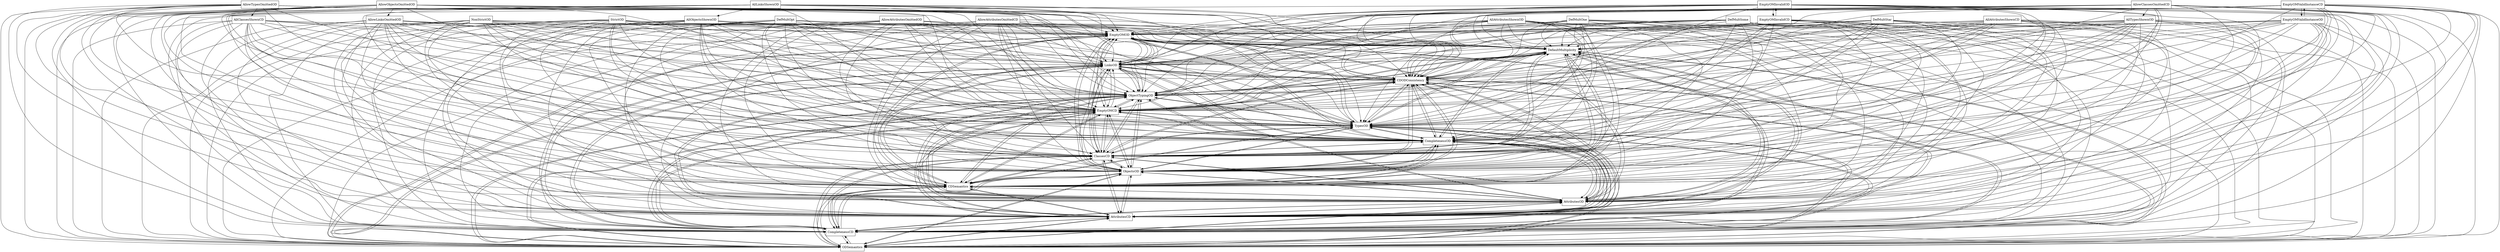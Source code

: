 digraph{
graph [rankdir=TB];
node [shape=box];
edge [arrowhead=normal];
0[label="EmptyOMOD",]
1[label="DefaultMultiplicity",]
2[label="AllowAttributesOmittedOD",]
3[label="AllowObjectsOmittedOD",]
4[label="ODSemantics",]
5[label="AllLinksShownOD",]
6[label="DefMultOne",]
7[label="AllObjectsShownOD",]
8[label="DefMultOpt",]
9[label="CompletenessCD",]
10[label="AllowLinksOmittedOD",]
11[label="StrictOD",]
12[label="NonStrictOD",]
13[label="AttributesCD",]
14[label="AllowTypesOmittedOD",]
15[label="EmptyOMInvalidOD",]
16[label="AllClassesShownCD",]
17[label="AttributesOD",]
18[label="DefMultStar",]
19[label="AllTypesShownOD",]
20[label="AllAttributesShownCD",]
21[label="CDSemantics",]
22[label="ObjectsOD",]
23[label="ClassesCD",]
24[label="EmptyOMInvalidCD",]
25[label="AllowAttributesOmittedCD",]
26[label="CompletenessOD",]
27[label="AllAttributesShownOD",]
28[label="DefMultSome",]
29[label="AllowClassesOmittedCD",]
30[label="TypesOD",]
31[label="EmptyOMCD",]
32[label="EmptyOMValidInstanceCD",]
33[label="ObjectTypingOD",]
34[label="CDODConsistency",]
35[label="LinksOD",]
36[label="EmptyOMValidInstanceOD",]
0->1[label="",]
0->4[label="",]
0->9[label="",]
0->13[label="",]
0->17[label="",]
0->21[label="",]
0->22[label="",]
0->23[label="",]
0->26[label="",]
0->30[label="",]
0->31[label="",]
0->33[label="",]
0->34[label="",]
0->35[label="",]
1->0[label="",]
1->4[label="",]
1->9[label="",]
1->13[label="",]
1->17[label="",]
1->21[label="",]
1->22[label="",]
1->23[label="",]
1->26[label="",]
1->30[label="",]
1->31[label="",]
1->33[label="",]
1->34[label="",]
1->35[label="",]
2->0[label="",]
2->1[label="",]
2->4[label="",]
2->9[label="",]
2->13[label="",]
2->17[label="",]
2->21[label="",]
2->22[label="",]
2->23[label="",]
2->26[label="",]
2->30[label="",]
2->31[label="",]
2->33[label="",]
2->34[label="",]
2->35[label="",]
3->0[label="",]
3->1[label="",]
3->4[label="",]
3->9[label="",]
3->10[label="",]
3->13[label="",]
3->17[label="",]
3->21[label="",]
3->22[label="",]
3->23[label="",]
3->26[label="",]
3->30[label="",]
3->31[label="",]
3->33[label="",]
3->34[label="",]
3->35[label="",]
4->0[label="",]
4->1[label="",]
4->9[label="",]
4->13[label="",]
4->17[label="",]
4->21[label="",]
4->22[label="",]
4->23[label="",]
4->26[label="",]
4->30[label="",]
4->31[label="",]
4->33[label="",]
4->34[label="",]
4->35[label="",]
5->0[label="",]
5->1[label="",]
5->4[label="",]
5->7[label="",]
5->9[label="",]
5->13[label="",]
5->17[label="",]
5->21[label="",]
5->22[label="",]
5->23[label="",]
5->26[label="",]
5->30[label="",]
5->31[label="",]
5->33[label="",]
5->34[label="",]
5->35[label="",]
6->0[label="",]
6->1[label="",]
6->4[label="",]
6->9[label="",]
6->13[label="",]
6->17[label="",]
6->21[label="",]
6->22[label="",]
6->23[label="",]
6->26[label="",]
6->30[label="",]
6->31[label="",]
6->33[label="",]
6->34[label="",]
6->35[label="",]
7->0[label="",]
7->1[label="",]
7->4[label="",]
7->9[label="",]
7->13[label="",]
7->17[label="",]
7->21[label="",]
7->22[label="",]
7->23[label="",]
7->26[label="",]
7->30[label="",]
7->31[label="",]
7->33[label="",]
7->34[label="",]
7->35[label="",]
8->0[label="",]
8->1[label="",]
8->4[label="",]
8->9[label="",]
8->13[label="",]
8->17[label="",]
8->21[label="",]
8->22[label="",]
8->23[label="",]
8->26[label="",]
8->30[label="",]
8->31[label="",]
8->33[label="",]
8->34[label="",]
8->35[label="",]
9->0[label="",]
9->1[label="",]
9->4[label="",]
9->13[label="",]
9->17[label="",]
9->21[label="",]
9->22[label="",]
9->23[label="",]
9->26[label="",]
9->30[label="",]
9->31[label="",]
9->33[label="",]
9->34[label="",]
9->35[label="",]
10->0[label="",]
10->1[label="",]
10->4[label="",]
10->9[label="",]
10->13[label="",]
10->17[label="",]
10->21[label="",]
10->22[label="",]
10->23[label="",]
10->26[label="",]
10->30[label="",]
10->31[label="",]
10->33[label="",]
10->34[label="",]
10->35[label="",]
11->0[label="",]
11->1[label="",]
11->4[label="",]
11->9[label="",]
11->13[label="",]
11->17[label="",]
11->21[label="",]
11->22[label="",]
11->23[label="",]
11->26[label="",]
11->30[label="",]
11->31[label="",]
11->33[label="",]
11->34[label="",]
11->35[label="",]
12->0[label="",]
12->1[label="",]
12->4[label="",]
12->9[label="",]
12->13[label="",]
12->17[label="",]
12->21[label="",]
12->22[label="",]
12->23[label="",]
12->26[label="",]
12->30[label="",]
12->31[label="",]
12->33[label="",]
12->34[label="",]
12->35[label="",]
13->0[label="",]
13->1[label="",]
13->4[label="",]
13->9[label="",]
13->17[label="",]
13->21[label="",]
13->22[label="",]
13->23[label="",]
13->26[label="",]
13->30[label="",]
13->31[label="",]
13->33[label="",]
13->34[label="",]
13->35[label="",]
14->0[label="",]
14->1[label="",]
14->4[label="",]
14->9[label="",]
14->13[label="",]
14->16[label="",]
14->17[label="",]
14->21[label="",]
14->22[label="",]
14->23[label="",]
14->26[label="",]
14->30[label="",]
14->31[label="",]
14->33[label="",]
14->34[label="",]
14->35[label="",]
15->0[label="",]
15->1[label="",]
15->4[label="",]
15->9[label="",]
15->13[label="",]
15->17[label="",]
15->21[label="",]
15->22[label="",]
15->23[label="",]
15->24[label="",]
15->26[label="",]
15->30[label="",]
15->31[label="",]
15->33[label="",]
15->34[label="",]
15->35[label="",]
16->0[label="",]
16->1[label="",]
16->4[label="",]
16->9[label="",]
16->13[label="",]
16->17[label="",]
16->21[label="",]
16->22[label="",]
16->23[label="",]
16->26[label="",]
16->30[label="",]
16->31[label="",]
16->33[label="",]
16->34[label="",]
16->35[label="",]
17->0[label="",]
17->1[label="",]
17->4[label="",]
17->9[label="",]
17->13[label="",]
17->21[label="",]
17->22[label="",]
17->23[label="",]
17->26[label="",]
17->30[label="",]
17->31[label="",]
17->33[label="",]
17->34[label="",]
17->35[label="",]
18->0[label="",]
18->1[label="",]
18->4[label="",]
18->9[label="",]
18->13[label="",]
18->17[label="",]
18->21[label="",]
18->22[label="",]
18->23[label="",]
18->26[label="",]
18->30[label="",]
18->31[label="",]
18->33[label="",]
18->34[label="",]
18->35[label="",]
19->0[label="",]
19->1[label="",]
19->4[label="",]
19->9[label="",]
19->13[label="",]
19->17[label="",]
19->21[label="",]
19->22[label="",]
19->23[label="",]
19->26[label="",]
19->30[label="",]
19->31[label="",]
19->33[label="",]
19->34[label="",]
19->35[label="",]
20->0[label="",]
20->1[label="",]
20->4[label="",]
20->9[label="",]
20->13[label="",]
20->17[label="",]
20->21[label="",]
20->22[label="",]
20->23[label="",]
20->26[label="",]
20->30[label="",]
20->31[label="",]
20->33[label="",]
20->34[label="",]
20->35[label="",]
21->0[label="",]
21->1[label="",]
21->4[label="",]
21->9[label="",]
21->13[label="",]
21->17[label="",]
21->22[label="",]
21->23[label="",]
21->26[label="",]
21->30[label="",]
21->31[label="",]
21->33[label="",]
21->34[label="",]
21->35[label="",]
22->0[label="",]
22->1[label="",]
22->4[label="",]
22->9[label="",]
22->13[label="",]
22->17[label="",]
22->21[label="",]
22->23[label="",]
22->26[label="",]
22->30[label="",]
22->31[label="",]
22->33[label="",]
22->34[label="",]
22->35[label="",]
23->0[label="",]
23->1[label="",]
23->4[label="",]
23->9[label="",]
23->13[label="",]
23->17[label="",]
23->21[label="",]
23->22[label="",]
23->26[label="",]
23->30[label="",]
23->31[label="",]
23->33[label="",]
23->34[label="",]
23->35[label="",]
24->0[label="",]
24->1[label="",]
24->4[label="",]
24->9[label="",]
24->13[label="",]
24->15[label="",]
24->17[label="",]
24->21[label="",]
24->22[label="",]
24->23[label="",]
24->26[label="",]
24->30[label="",]
24->31[label="",]
24->33[label="",]
24->34[label="",]
24->35[label="",]
25->0[label="",]
25->1[label="",]
25->4[label="",]
25->9[label="",]
25->13[label="",]
25->17[label="",]
25->21[label="",]
25->22[label="",]
25->23[label="",]
25->26[label="",]
25->30[label="",]
25->31[label="",]
25->33[label="",]
25->34[label="",]
25->35[label="",]
26->0[label="",]
26->1[label="",]
26->4[label="",]
26->9[label="",]
26->13[label="",]
26->17[label="",]
26->21[label="",]
26->22[label="",]
26->23[label="",]
26->30[label="",]
26->31[label="",]
26->33[label="",]
26->34[label="",]
26->35[label="",]
27->0[label="",]
27->1[label="",]
27->4[label="",]
27->9[label="",]
27->13[label="",]
27->17[label="",]
27->21[label="",]
27->22[label="",]
27->23[label="",]
27->26[label="",]
27->30[label="",]
27->31[label="",]
27->33[label="",]
27->34[label="",]
27->35[label="",]
28->0[label="",]
28->1[label="",]
28->4[label="",]
28->9[label="",]
28->13[label="",]
28->17[label="",]
28->21[label="",]
28->22[label="",]
28->23[label="",]
28->26[label="",]
28->30[label="",]
28->31[label="",]
28->33[label="",]
28->34[label="",]
28->35[label="",]
29->0[label="",]
29->1[label="",]
29->4[label="",]
29->9[label="",]
29->13[label="",]
29->17[label="",]
29->19[label="",]
29->21[label="",]
29->22[label="",]
29->23[label="",]
29->26[label="",]
29->30[label="",]
29->31[label="",]
29->33[label="",]
29->34[label="",]
29->35[label="",]
30->0[label="",]
30->1[label="",]
30->4[label="",]
30->9[label="",]
30->13[label="",]
30->17[label="",]
30->21[label="",]
30->22[label="",]
30->23[label="",]
30->26[label="",]
30->31[label="",]
30->33[label="",]
30->34[label="",]
30->35[label="",]
31->0[label="",]
31->1[label="",]
31->4[label="",]
31->9[label="",]
31->13[label="",]
31->17[label="",]
31->21[label="",]
31->22[label="",]
31->23[label="",]
31->26[label="",]
31->30[label="",]
31->33[label="",]
31->34[label="",]
31->35[label="",]
32->0[label="",]
32->1[label="",]
32->4[label="",]
32->9[label="",]
32->13[label="",]
32->17[label="",]
32->21[label="",]
32->22[label="",]
32->23[label="",]
32->26[label="",]
32->30[label="",]
32->31[label="",]
32->33[label="",]
32->34[label="",]
32->35[label="",]
32->36[label="",]
33->0[label="",]
33->1[label="",]
33->4[label="",]
33->9[label="",]
33->13[label="",]
33->17[label="",]
33->21[label="",]
33->22[label="",]
33->23[label="",]
33->26[label="",]
33->30[label="",]
33->31[label="",]
33->34[label="",]
33->35[label="",]
34->0[label="",]
34->1[label="",]
34->4[label="",]
34->9[label="",]
34->13[label="",]
34->17[label="",]
34->21[label="",]
34->22[label="",]
34->23[label="",]
34->26[label="",]
34->30[label="",]
34->31[label="",]
34->33[label="",]
34->35[label="",]
35->0[label="",]
35->1[label="",]
35->4[label="",]
35->9[label="",]
35->13[label="",]
35->17[label="",]
35->21[label="",]
35->22[label="",]
35->23[label="",]
35->26[label="",]
35->30[label="",]
35->31[label="",]
35->33[label="",]
35->34[label="",]
36->0[label="",]
36->1[label="",]
36->4[label="",]
36->9[label="",]
36->13[label="",]
36->17[label="",]
36->21[label="",]
36->22[label="",]
36->23[label="",]
36->26[label="",]
36->30[label="",]
36->31[label="",]
36->32[label="",]
36->33[label="",]
36->34[label="",]
36->35[label="",]
}
